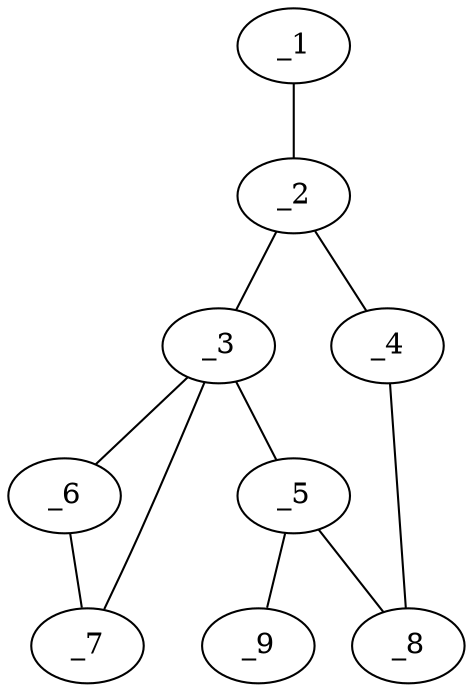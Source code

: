 graph molid120309 {
	_1	 [charge=0,
		chem=1,
		symbol="C  ",
		x="5.5201",
		y="-0.0576"];
	_2	 [charge=0,
		chem=1,
		symbol="C  ",
		x="4.5691",
		y="0.2514"];
	_1 -- _2	 [valence=1];
	_3	 [charge=0,
		chem=1,
		symbol="C  ",
		x="3.7601",
		y="-0.3364"];
	_2 -- _3	 [valence=1];
	_4	 [charge=0,
		chem=4,
		symbol="N  ",
		x="4.2601",
		y="1.2024"];
	_2 -- _4	 [valence=2];
	_5	 [charge=0,
		chem=1,
		symbol="C  ",
		x="2.9511",
		y="0.2514"];
	_3 -- _5	 [valence=1];
	_6	 [charge=0,
		chem=1,
		symbol="C  ",
		x="4.2601",
		y="-1.2024"];
	_3 -- _6	 [valence=1];
	_7	 [charge=0,
		chem=1,
		symbol="C  ",
		x="3.2601",
		y="-1.2024"];
	_3 -- _7	 [valence=1];
	_8	 [charge=0,
		chem=4,
		symbol="N  ",
		x="3.2601",
		y="1.2024"];
	_4 -- _8	 [valence=1];
	_5 -- _8	 [valence=1];
	_9	 [charge=0,
		chem=2,
		symbol="O  ",
		x=2,
		y="-0.0576"];
	_5 -- _9	 [valence=2];
	_6 -- _7	 [valence=1];
}
